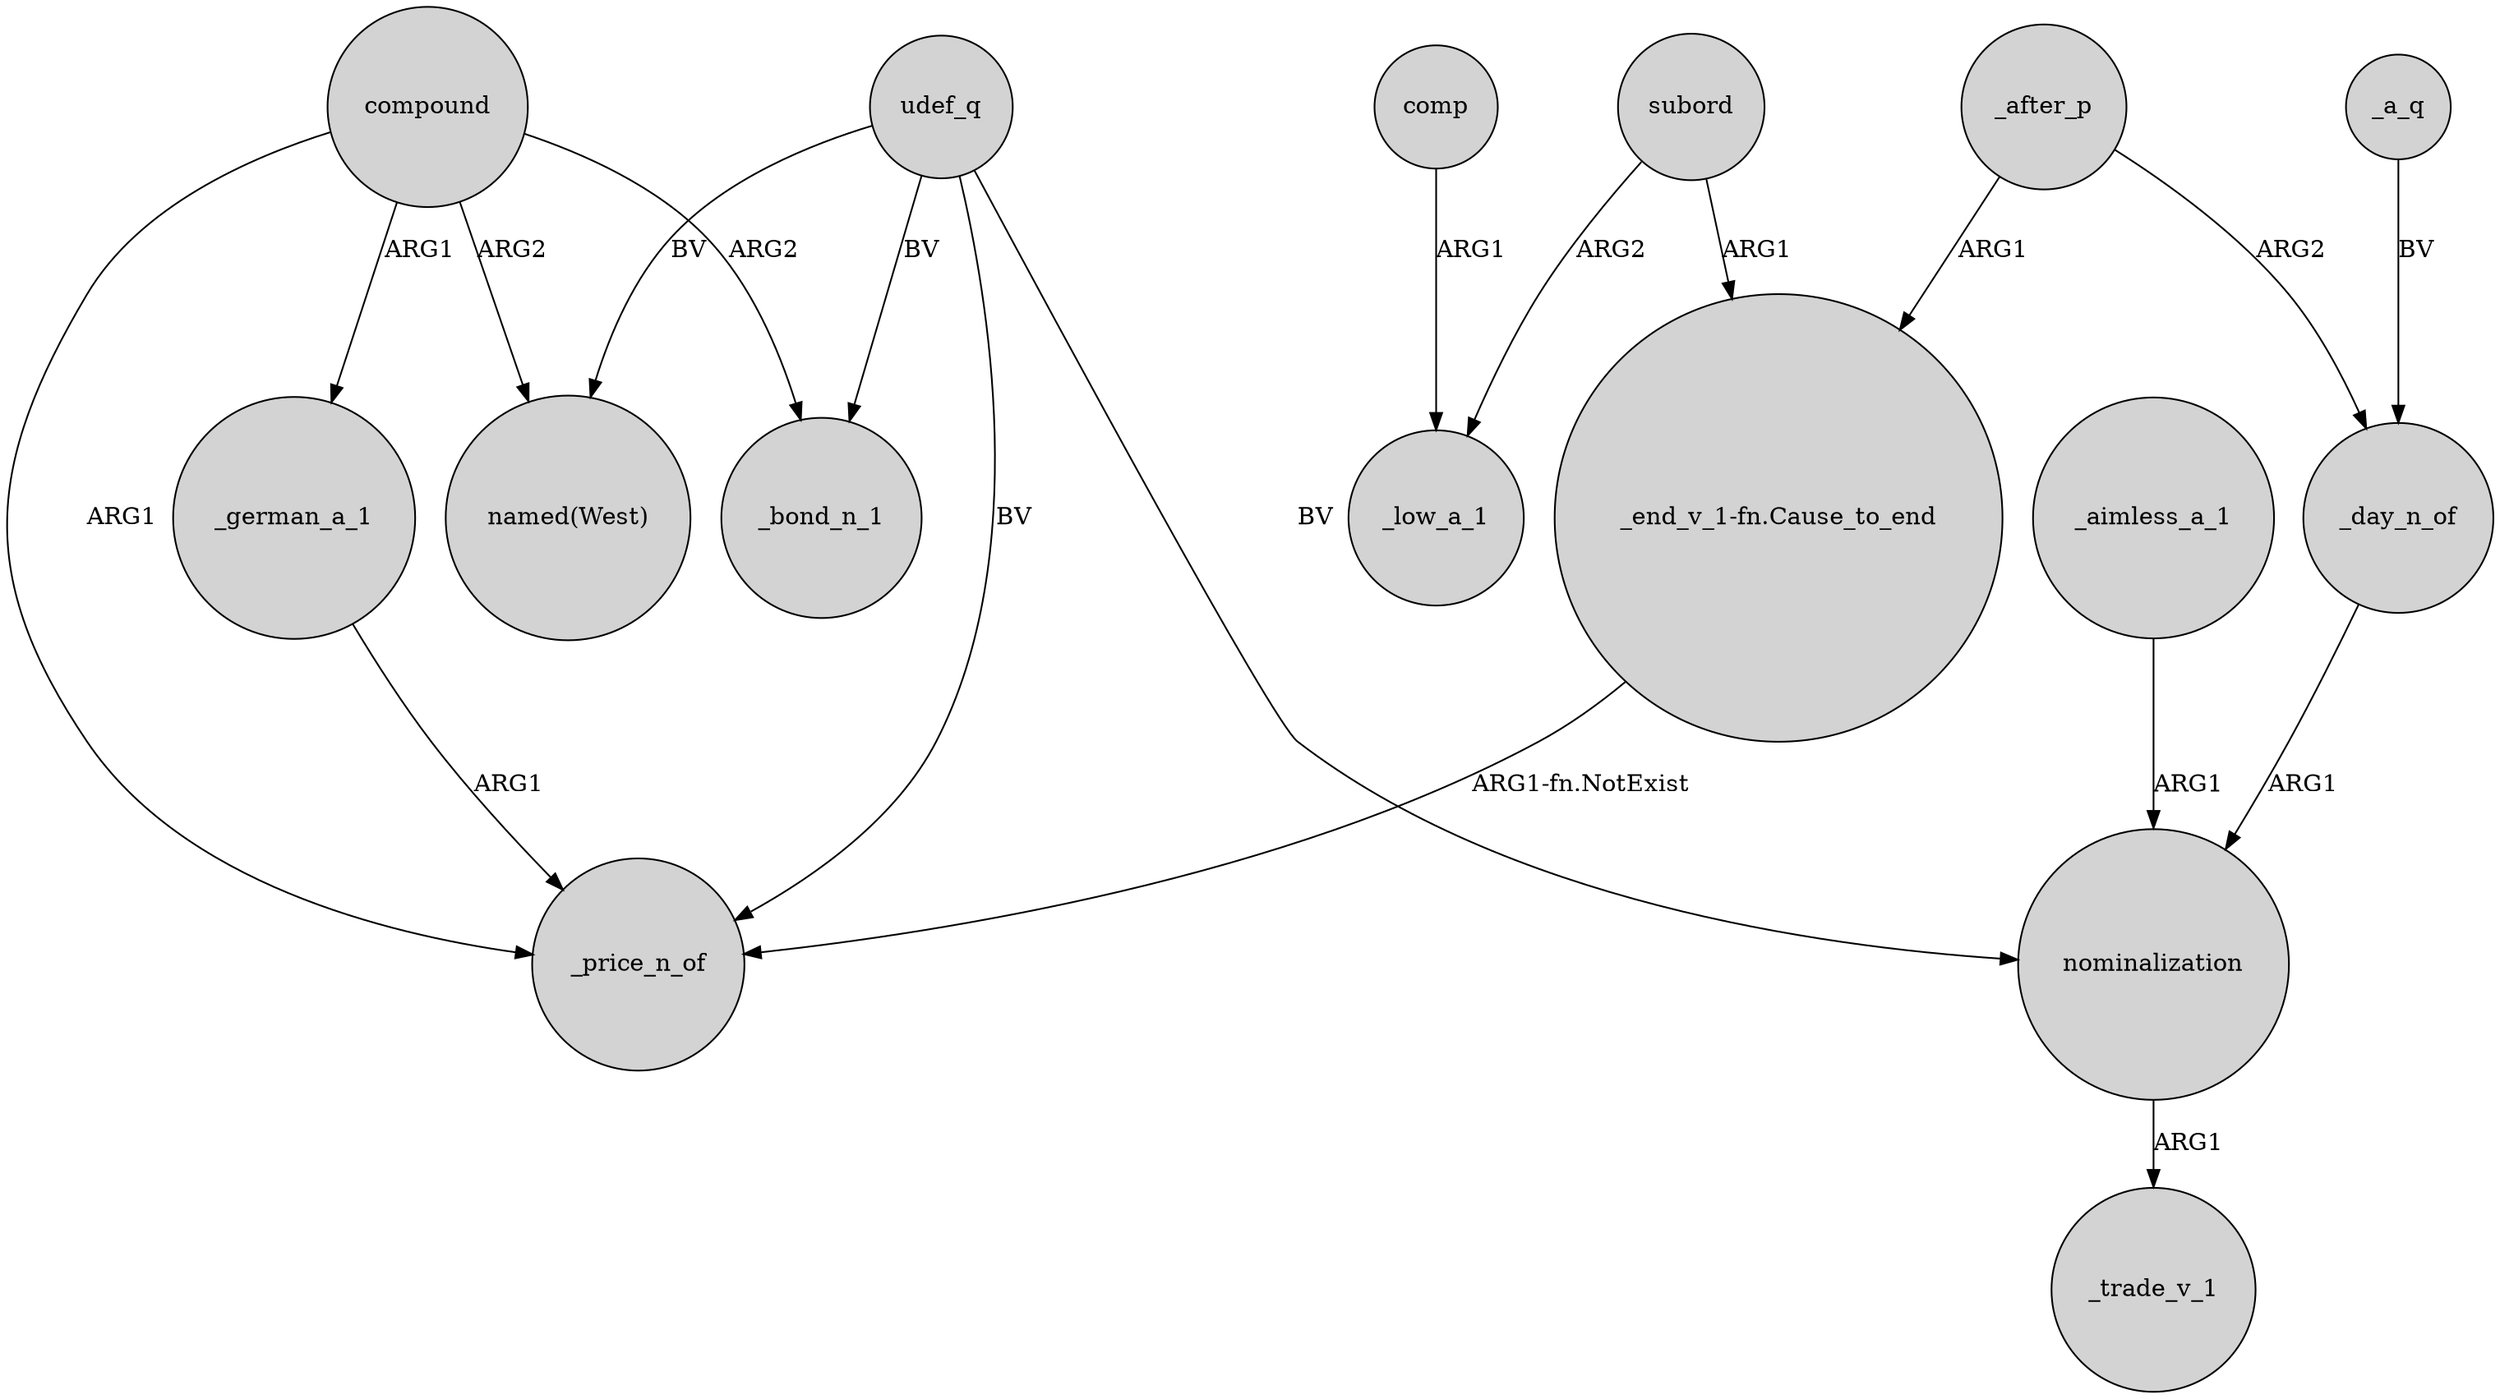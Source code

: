 digraph {
	node [shape=circle style=filled]
	_day_n_of -> nominalization [label=ARG1]
	compound -> "named(West)" [label=ARG2]
	udef_q -> _price_n_of [label=BV]
	subord -> _low_a_1 [label=ARG2]
	_after_p -> _day_n_of [label=ARG2]
	nominalization -> _trade_v_1 [label=ARG1]
	subord -> "_end_v_1-fn.Cause_to_end" [label=ARG1]
	_aimless_a_1 -> nominalization [label=ARG1]
	udef_q -> _bond_n_1 [label=BV]
	_a_q -> _day_n_of [label=BV]
	udef_q -> "named(West)" [label=BV]
	udef_q -> nominalization [label=BV]
	_after_p -> "_end_v_1-fn.Cause_to_end" [label=ARG1]
	compound -> _bond_n_1 [label=ARG2]
	_german_a_1 -> _price_n_of [label=ARG1]
	"_end_v_1-fn.Cause_to_end" -> _price_n_of [label="ARG1-fn.NotExist"]
	compound -> _price_n_of [label=ARG1]
	comp -> _low_a_1 [label=ARG1]
	compound -> _german_a_1 [label=ARG1]
}
